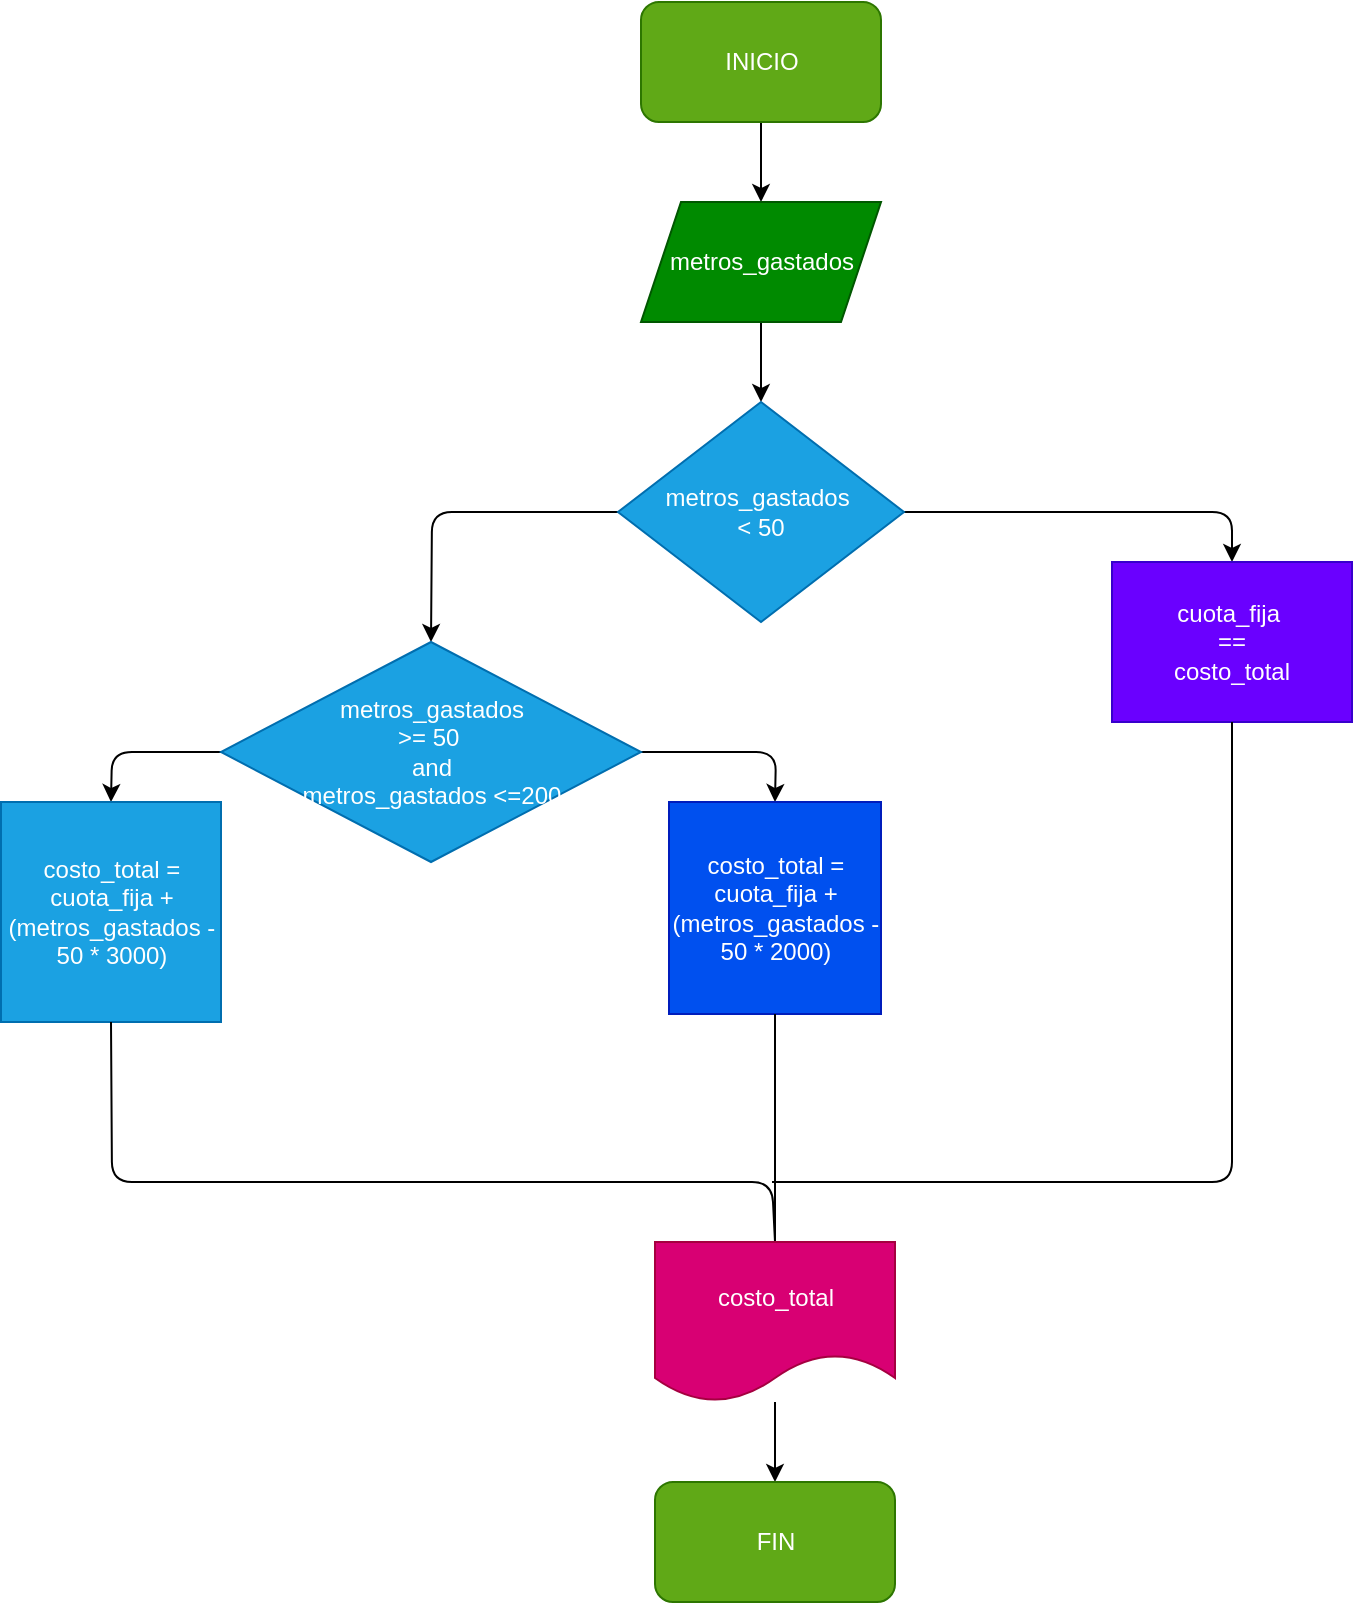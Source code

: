 <mxfile>
    <diagram id="j6kmpLJd02mVh5xpEmBO" name="Página-1">
        <mxGraphModel dx="1410" dy="1175" grid="1" gridSize="10" guides="1" tooltips="1" connect="1" arrows="1" fold="1" page="1" pageScale="1" pageWidth="827" pageHeight="1169" math="0" shadow="0">
            <root>
                <mxCell id="0"/>
                <mxCell id="1" parent="0"/>
                <mxCell id="7" value="" style="edgeStyle=none;html=1;" edge="1" parent="1" source="2" target="3">
                    <mxGeometry relative="1" as="geometry"/>
                </mxCell>
                <mxCell id="2" value="INICIO" style="rounded=1;whiteSpace=wrap;html=1;fillColor=#60a917;fontColor=#ffffff;strokeColor=#2D7600;" vertex="1" parent="1">
                    <mxGeometry x="364.5" y="50" width="120" height="60" as="geometry"/>
                </mxCell>
                <mxCell id="6" value="" style="edgeStyle=none;html=1;" edge="1" parent="1" source="3" target="4">
                    <mxGeometry relative="1" as="geometry"/>
                </mxCell>
                <mxCell id="3" value="metros_gastados" style="shape=parallelogram;perimeter=parallelogramPerimeter;whiteSpace=wrap;html=1;fixedSize=1;fillColor=#008a00;fontColor=#ffffff;strokeColor=#005700;" vertex="1" parent="1">
                    <mxGeometry x="364.5" y="150" width="120" height="60" as="geometry"/>
                </mxCell>
                <mxCell id="8" style="edgeStyle=none;html=1;exitX=1;exitY=0.5;exitDx=0;exitDy=0;entryX=0.5;entryY=0;entryDx=0;entryDy=0;" edge="1" parent="1" source="4" target="5">
                    <mxGeometry relative="1" as="geometry">
                        <Array as="points">
                            <mxPoint x="660" y="305"/>
                        </Array>
                    </mxGeometry>
                </mxCell>
                <mxCell id="10" style="edgeStyle=none;html=1;exitX=0;exitY=0.5;exitDx=0;exitDy=0;entryX=0.5;entryY=0;entryDx=0;entryDy=0;" edge="1" parent="1" source="4" target="9">
                    <mxGeometry relative="1" as="geometry">
                        <Array as="points">
                            <mxPoint x="260" y="305"/>
                        </Array>
                    </mxGeometry>
                </mxCell>
                <mxCell id="4" value="metros_gastados&amp;nbsp;&lt;br&gt;&amp;lt; 50" style="rhombus;whiteSpace=wrap;html=1;fillColor=#1ba1e2;fontColor=#ffffff;strokeColor=#006EAF;" vertex="1" parent="1">
                    <mxGeometry x="353" y="250" width="143" height="110" as="geometry"/>
                </mxCell>
                <mxCell id="5" value="cuota_fija&amp;nbsp;&lt;br&gt;==&lt;br&gt;costo_total" style="rounded=0;whiteSpace=wrap;html=1;fillColor=#6a00ff;fontColor=#ffffff;strokeColor=#3700CC;" vertex="1" parent="1">
                    <mxGeometry x="600" y="330" width="120" height="80" as="geometry"/>
                </mxCell>
                <mxCell id="12" style="edgeStyle=none;html=1;exitX=1;exitY=0.5;exitDx=0;exitDy=0;entryX=0.5;entryY=0;entryDx=0;entryDy=0;" edge="1" parent="1" source="9" target="11">
                    <mxGeometry relative="1" as="geometry">
                        <Array as="points">
                            <mxPoint x="432" y="425"/>
                        </Array>
                    </mxGeometry>
                </mxCell>
                <mxCell id="14" style="edgeStyle=none;html=1;exitX=0;exitY=0.5;exitDx=0;exitDy=0;entryX=0.5;entryY=0;entryDx=0;entryDy=0;" edge="1" parent="1" source="9" target="13">
                    <mxGeometry relative="1" as="geometry">
                        <Array as="points">
                            <mxPoint x="100" y="425"/>
                        </Array>
                    </mxGeometry>
                </mxCell>
                <mxCell id="9" value="metros_gastados&lt;br&gt;&amp;gt;= 50&amp;nbsp;&lt;br&gt;and&lt;br&gt;metros_gastados &amp;lt;=200" style="rhombus;whiteSpace=wrap;html=1;fillColor=#1ba1e2;fontColor=#ffffff;strokeColor=#006EAF;" vertex="1" parent="1">
                    <mxGeometry x="154.5" y="370" width="210" height="110" as="geometry"/>
                </mxCell>
                <mxCell id="11" value="costo_total =&lt;br&gt;cuota_fija + (metros_gastados - 50 * 2000)" style="whiteSpace=wrap;html=1;aspect=fixed;fillColor=#0050ef;fontColor=#ffffff;strokeColor=#001DBC;" vertex="1" parent="1">
                    <mxGeometry x="378.5" y="450" width="106" height="106" as="geometry"/>
                </mxCell>
                <mxCell id="13" value="costo_total =&lt;br&gt;cuota_fija + (metros_gastados - 50 * 3000)" style="whiteSpace=wrap;html=1;aspect=fixed;fillColor=#1ba1e2;fontColor=#ffffff;strokeColor=#006EAF;" vertex="1" parent="1">
                    <mxGeometry x="44.5" y="450" width="110" height="110" as="geometry"/>
                </mxCell>
                <mxCell id="15" value="" style="endArrow=none;html=1;entryX=0.5;entryY=1;entryDx=0;entryDy=0;startArrow=none;exitX=0.5;exitY=0;exitDx=0;exitDy=0;" edge="1" parent="1" source="17" target="11">
                    <mxGeometry width="50" height="50" relative="1" as="geometry">
                        <mxPoint x="500" y="670" as="sourcePoint"/>
                        <mxPoint x="450" y="550" as="targetPoint"/>
                    </mxGeometry>
                </mxCell>
                <mxCell id="16" value="" style="endArrow=none;html=1;exitX=0.5;exitY=1;exitDx=0;exitDy=0;entryX=0.5;entryY=0;entryDx=0;entryDy=0;" edge="1" parent="1" source="13" target="17">
                    <mxGeometry width="50" height="50" relative="1" as="geometry">
                        <mxPoint x="400" y="600" as="sourcePoint"/>
                        <mxPoint x="400" y="680" as="targetPoint"/>
                        <Array as="points">
                            <mxPoint x="100" y="640"/>
                            <mxPoint x="430" y="640"/>
                        </Array>
                    </mxGeometry>
                </mxCell>
                <mxCell id="21" value="" style="edgeStyle=none;html=1;" edge="1" parent="1" source="17" target="20">
                    <mxGeometry relative="1" as="geometry"/>
                </mxCell>
                <mxCell id="17" value="costo_total" style="shape=document;whiteSpace=wrap;html=1;boundedLbl=1;fillColor=#d80073;fontColor=#ffffff;strokeColor=#A50040;" vertex="1" parent="1">
                    <mxGeometry x="371.5" y="670" width="120" height="80" as="geometry"/>
                </mxCell>
                <mxCell id="19" value="" style="endArrow=none;html=1;entryX=0.5;entryY=1;entryDx=0;entryDy=0;" edge="1" parent="1" target="5">
                    <mxGeometry width="50" height="50" relative="1" as="geometry">
                        <mxPoint x="430" y="640" as="sourcePoint"/>
                        <mxPoint x="450" y="550" as="targetPoint"/>
                        <Array as="points">
                            <mxPoint x="660" y="640"/>
                        </Array>
                    </mxGeometry>
                </mxCell>
                <mxCell id="20" value="FIN" style="rounded=1;whiteSpace=wrap;html=1;fillColor=#60a917;fontColor=#ffffff;strokeColor=#2D7600;" vertex="1" parent="1">
                    <mxGeometry x="371.5" y="790" width="120" height="60" as="geometry"/>
                </mxCell>
            </root>
        </mxGraphModel>
    </diagram>
</mxfile>